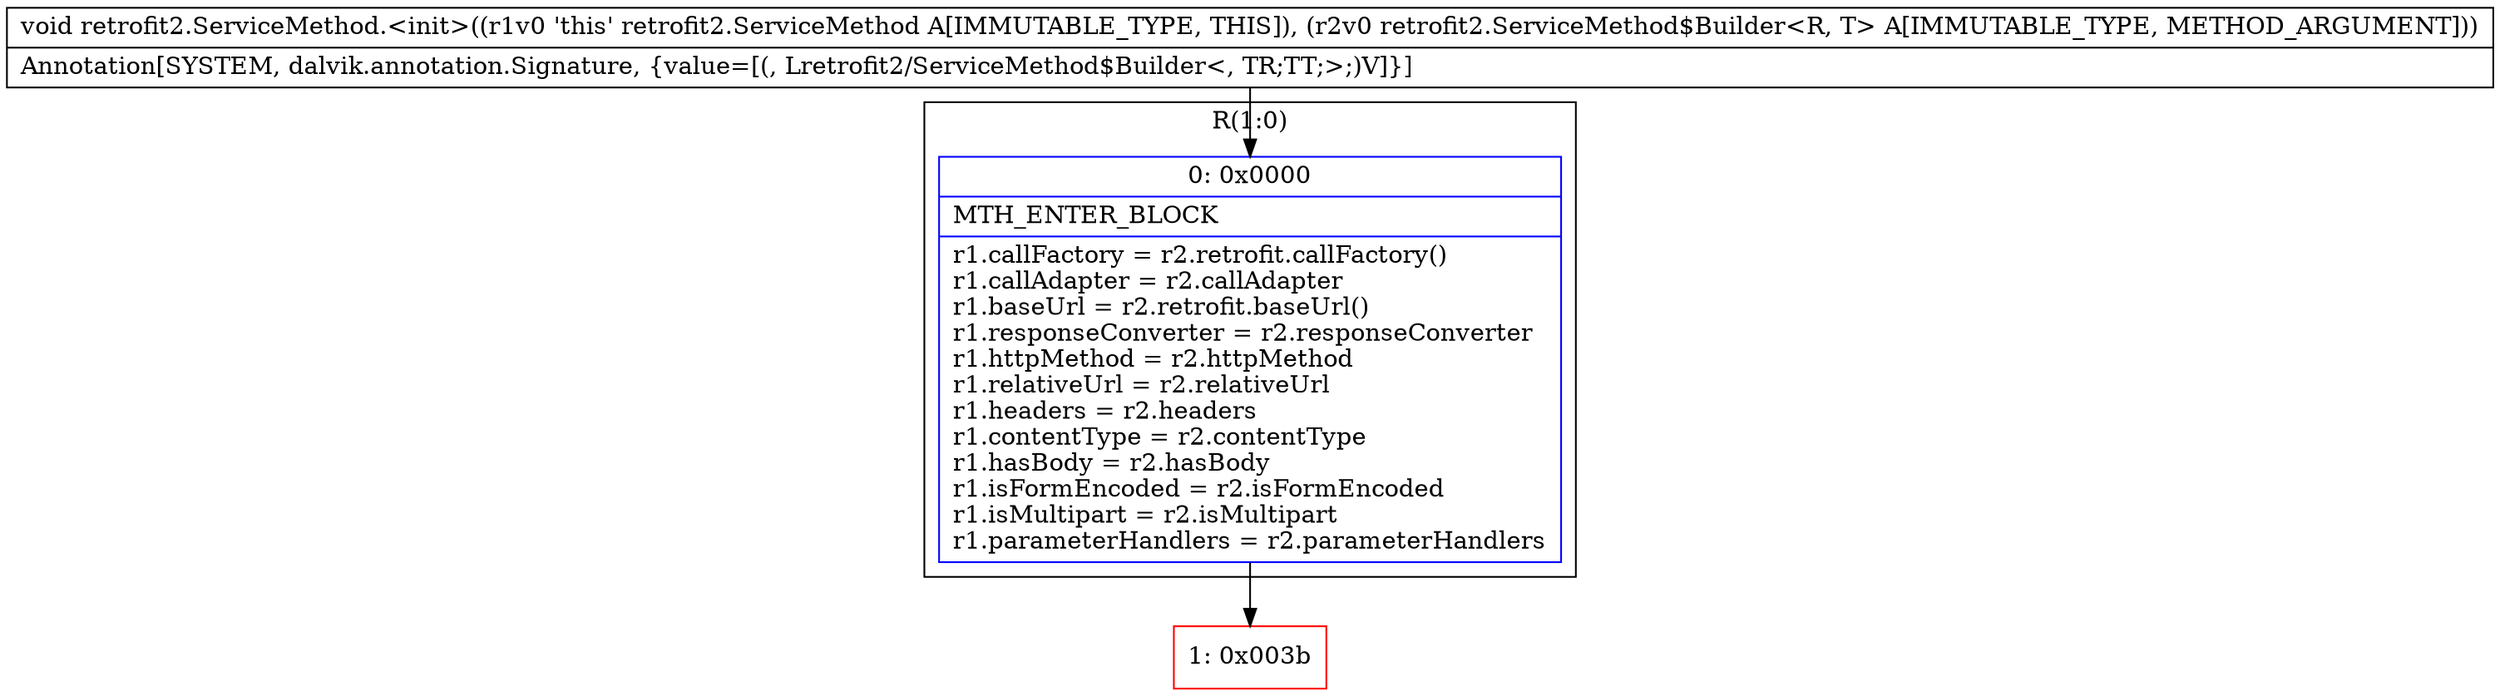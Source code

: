 digraph "CFG forretrofit2.ServiceMethod.\<init\>(Lretrofit2\/ServiceMethod$Builder;)V" {
subgraph cluster_Region_1204057704 {
label = "R(1:0)";
node [shape=record,color=blue];
Node_0 [shape=record,label="{0\:\ 0x0000|MTH_ENTER_BLOCK\l|r1.callFactory = r2.retrofit.callFactory()\lr1.callAdapter = r2.callAdapter\lr1.baseUrl = r2.retrofit.baseUrl()\lr1.responseConverter = r2.responseConverter\lr1.httpMethod = r2.httpMethod\lr1.relativeUrl = r2.relativeUrl\lr1.headers = r2.headers\lr1.contentType = r2.contentType\lr1.hasBody = r2.hasBody\lr1.isFormEncoded = r2.isFormEncoded\lr1.isMultipart = r2.isMultipart\lr1.parameterHandlers = r2.parameterHandlers\l}"];
}
Node_1 [shape=record,color=red,label="{1\:\ 0x003b}"];
MethodNode[shape=record,label="{void retrofit2.ServiceMethod.\<init\>((r1v0 'this' retrofit2.ServiceMethod A[IMMUTABLE_TYPE, THIS]), (r2v0 retrofit2.ServiceMethod$Builder\<R, T\> A[IMMUTABLE_TYPE, METHOD_ARGUMENT]))  | Annotation[SYSTEM, dalvik.annotation.Signature, \{value=[(, Lretrofit2\/ServiceMethod$Builder\<, TR;TT;\>;)V]\}]\l}"];
MethodNode -> Node_0;
Node_0 -> Node_1;
}

